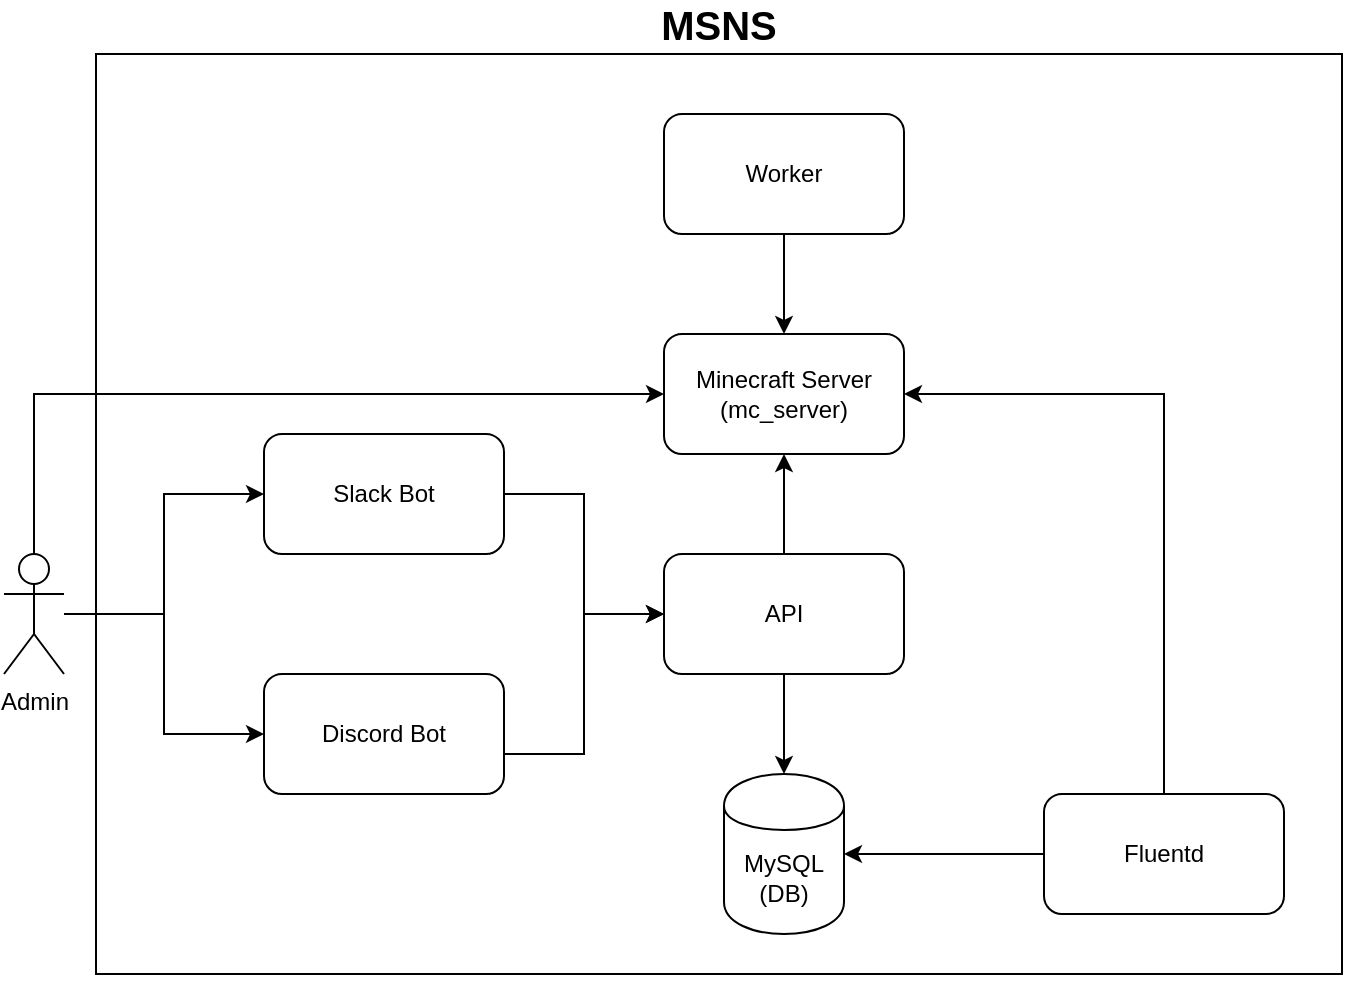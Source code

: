 <mxfile version="13.2.4">
    <diagram id="6hGFLwfOUW9BJ-s0fimq" name="Page-1">
        <mxGraphModel dx="458" dy="316" grid="1" gridSize="10" guides="1" tooltips="1" connect="1" arrows="1" fold="1" page="1" pageScale="1" pageWidth="827" pageHeight="1169" math="0" shadow="0">
            <root>
                <mxCell id="0"/>
                <mxCell id="1" parent="0"/>
                <mxCell id="32" value="MSNS" style="rounded=0;whiteSpace=wrap;html=1;labelPosition=center;verticalLabelPosition=top;align=center;verticalAlign=bottom;fontStyle=1;fontSize=20;" parent="1" vertex="1">
                    <mxGeometry x="97" y="100" width="623" height="460" as="geometry"/>
                </mxCell>
                <mxCell id="11" style="edgeStyle=orthogonalEdgeStyle;rounded=0;orthogonalLoop=1;jettySize=auto;html=1;exitX=0.5;exitY=1;exitDx=0;exitDy=0;entryX=0.5;entryY=0;entryDx=0;entryDy=0;labelPosition=center;verticalLabelPosition=middle;align=center;verticalAlign=middle;" parent="1" source="2" target="44" edge="1">
                    <mxGeometry relative="1" as="geometry">
                        <mxPoint x="441" y="460" as="targetPoint"/>
                    </mxGeometry>
                </mxCell>
                <mxCell id="38" style="edgeStyle=orthogonalEdgeStyle;rounded=0;orthogonalLoop=1;jettySize=auto;html=1;exitX=0.5;exitY=0;exitDx=0;exitDy=0;entryX=0.5;entryY=1;entryDx=0;entryDy=0;fontSize=20;" parent="1" source="2" target="8" edge="1">
                    <mxGeometry relative="1" as="geometry"/>
                </mxCell>
                <mxCell id="2" value="API" style="rounded=1;whiteSpace=wrap;html=1;labelPosition=center;verticalLabelPosition=middle;align=center;verticalAlign=middle;" parent="1" vertex="1">
                    <mxGeometry x="381" y="350" width="120" height="60" as="geometry"/>
                </mxCell>
                <mxCell id="12" style="edgeStyle=orthogonalEdgeStyle;rounded=0;orthogonalLoop=1;jettySize=auto;html=1;exitX=0;exitY=0.5;exitDx=0;exitDy=0;entryX=1;entryY=0.5;entryDx=0;entryDy=0;labelPosition=center;verticalLabelPosition=middle;align=center;verticalAlign=middle;" parent="1" source="5" target="44" edge="1">
                    <mxGeometry relative="1" as="geometry">
                        <mxPoint x="501" y="490" as="targetPoint"/>
                    </mxGeometry>
                </mxCell>
                <mxCell id="39" style="edgeStyle=orthogonalEdgeStyle;rounded=0;orthogonalLoop=1;jettySize=auto;html=1;exitX=0.5;exitY=0;exitDx=0;exitDy=0;fontSize=20;entryX=1;entryY=0.5;entryDx=0;entryDy=0;" parent="1" source="5" target="8" edge="1">
                    <mxGeometry relative="1" as="geometry">
                        <mxPoint x="510" y="270" as="targetPoint"/>
                    </mxGeometry>
                </mxCell>
                <mxCell id="5" value="Fluentd&lt;span style=&quot;color: rgba(0 , 0 , 0 , 0) ; font-family: monospace ; font-size: 0px&quot;&gt;%3CmxGraphModel%3E%3Croot%3E%3CmxCell%20id%3D%220%22%2F%3E%3CmxCell%20id%3D%221%22%20parent%3D%220%22%2F%3E%3CmxCell%20id%3D%222%22%20value%3D%22API%22%20style%3D%22rounded%3D1%3BwhiteSpace%3Dwrap%3Bhtml%3D1%3B%22%20vertex%3D%221%22%20parent%3D%221%22%3E%3CmxGeometry%20x%3D%22170%22%20y%3D%22120%22%20width%3D%22120%22%20height%3D%2260%22%20as%3D%22geometry%22%2F%3E%3C%2FmxCell%3E%3C%2Froot%3E%3C%2FmxGraphModel%3E&lt;/span&gt;" style="rounded=1;whiteSpace=wrap;html=1;labelPosition=center;verticalLabelPosition=middle;align=center;verticalAlign=middle;" parent="1" vertex="1">
                    <mxGeometry x="571" y="470" width="120" height="60" as="geometry"/>
                </mxCell>
                <mxCell id="15" style="edgeStyle=orthogonalEdgeStyle;rounded=0;orthogonalLoop=1;jettySize=auto;html=1;exitX=1;exitY=0.5;exitDx=0;exitDy=0;entryX=0;entryY=0.5;entryDx=0;entryDy=0;labelPosition=center;verticalLabelPosition=middle;align=center;verticalAlign=middle;" parent="1" source="6" target="2" edge="1">
                    <mxGeometry relative="1" as="geometry"/>
                </mxCell>
                <mxCell id="6" value="Slack Bot" style="rounded=1;whiteSpace=wrap;html=1;labelPosition=center;verticalLabelPosition=middle;align=center;verticalAlign=middle;" parent="1" vertex="1">
                    <mxGeometry x="181" y="290" width="120" height="60" as="geometry"/>
                </mxCell>
                <mxCell id="16" style="edgeStyle=orthogonalEdgeStyle;rounded=0;orthogonalLoop=1;jettySize=auto;html=1;exitX=1;exitY=0.5;exitDx=0;exitDy=0;entryX=0;entryY=0.5;entryDx=0;entryDy=0;labelPosition=center;verticalLabelPosition=middle;align=center;verticalAlign=middle;" parent="1" source="7" target="2" edge="1">
                    <mxGeometry relative="1" as="geometry">
                        <mxPoint x="381" y="380" as="targetPoint"/>
                        <Array as="points">
                            <mxPoint x="341" y="450"/>
                            <mxPoint x="341" y="380"/>
                        </Array>
                    </mxGeometry>
                </mxCell>
                <mxCell id="7" value="Discord Bot" style="rounded=1;whiteSpace=wrap;html=1;labelPosition=center;verticalLabelPosition=middle;align=center;verticalAlign=middle;" parent="1" vertex="1">
                    <mxGeometry x="181" y="410" width="120" height="60" as="geometry"/>
                </mxCell>
                <mxCell id="8" value="Minecraft Server&lt;br&gt;(mc_server)" style="rounded=1;whiteSpace=wrap;html=1;labelPosition=center;verticalLabelPosition=middle;align=center;verticalAlign=middle;" parent="1" vertex="1">
                    <mxGeometry x="381" y="240" width="120" height="60" as="geometry"/>
                </mxCell>
                <mxCell id="28" style="edgeStyle=orthogonalEdgeStyle;rounded=0;orthogonalLoop=1;jettySize=auto;html=1;entryX=0;entryY=0.5;entryDx=0;entryDy=0;labelPosition=center;verticalLabelPosition=middle;align=center;verticalAlign=middle;" parent="1" source="17" target="6" edge="1">
                    <mxGeometry relative="1" as="geometry"/>
                </mxCell>
                <mxCell id="29" style="edgeStyle=orthogonalEdgeStyle;rounded=0;orthogonalLoop=1;jettySize=auto;html=1;entryX=0;entryY=0.5;entryDx=0;entryDy=0;labelPosition=center;verticalLabelPosition=middle;align=center;verticalAlign=middle;" parent="1" source="17" target="7" edge="1">
                    <mxGeometry relative="1" as="geometry"/>
                </mxCell>
                <mxCell id="35" style="edgeStyle=orthogonalEdgeStyle;rounded=0;orthogonalLoop=1;jettySize=auto;html=1;entryX=0;entryY=0.5;entryDx=0;entryDy=0;fontSize=20;" parent="1" source="17" target="8" edge="1">
                    <mxGeometry relative="1" as="geometry">
                        <Array as="points">
                            <mxPoint x="66" y="270"/>
                        </Array>
                    </mxGeometry>
                </mxCell>
                <mxCell id="17" value="Admin" style="shape=umlActor;verticalLabelPosition=bottom;labelBackgroundColor=none;verticalAlign=top;html=1;outlineConnect=0;direction=east;labelPosition=center;align=center;fillColor=none;" parent="1" vertex="1">
                    <mxGeometry x="51" y="350" width="30" height="60" as="geometry"/>
                </mxCell>
                <mxCell id="40" style="edgeStyle=orthogonalEdgeStyle;rounded=0;orthogonalLoop=1;jettySize=auto;html=1;exitX=0.5;exitY=1;exitDx=0;exitDy=0;entryX=0.5;entryY=0;entryDx=0;entryDy=0;fontSize=20;" parent="1" source="30" target="8" edge="1">
                    <mxGeometry relative="1" as="geometry"/>
                </mxCell>
                <mxCell id="30" value="Worker" style="rounded=1;whiteSpace=wrap;html=1;labelPosition=center;verticalLabelPosition=middle;align=center;verticalAlign=middle;" parent="1" vertex="1">
                    <mxGeometry x="381" y="130" width="120" height="60" as="geometry"/>
                </mxCell>
                <mxCell id="42" style="edgeStyle=orthogonalEdgeStyle;rounded=0;orthogonalLoop=1;jettySize=auto;html=1;exitX=0.5;exitY=1;exitDx=0;exitDy=0;fontSize=20;" parent="1" source="32" target="32" edge="1">
                    <mxGeometry relative="1" as="geometry"/>
                </mxCell>
                <mxCell id="44" value="MySQL&lt;br&gt;(DB)" style="shape=cylinder;whiteSpace=wrap;html=1;boundedLbl=1;backgroundOutline=1;" parent="1" vertex="1">
                    <mxGeometry x="411" y="460" width="60" height="80" as="geometry"/>
                </mxCell>
            </root>
        </mxGraphModel>
    </diagram>
</mxfile>